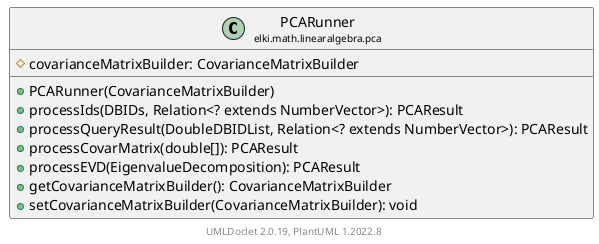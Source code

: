 @startuml
    remove .*\.(Instance|Par|Parameterizer|Factory)$
    set namespaceSeparator none
    hide empty fields
    hide empty methods

    class "<size:14>PCARunner\n<size:10>elki.math.linearalgebra.pca" as elki.math.linearalgebra.pca.PCARunner [[PCARunner.html]] {
        #covarianceMatrixBuilder: CovarianceMatrixBuilder
        +PCARunner(CovarianceMatrixBuilder)
        +processIds(DBIDs, Relation<? extends NumberVector>): PCAResult
        +processQueryResult(DoubleDBIDList, Relation<? extends NumberVector>): PCAResult
        +processCovarMatrix(double[]): PCAResult
        +processEVD(EigenvalueDecomposition): PCAResult
        +getCovarianceMatrixBuilder(): CovarianceMatrixBuilder
        +setCovarianceMatrixBuilder(CovarianceMatrixBuilder): void
    }
    class "<size:14>PCARunner.Par\n<size:10>elki.math.linearalgebra.pca" as elki.math.linearalgebra.pca.PCARunner.Par [[PCARunner.Par.html]]

    elki.math.linearalgebra.pca.PCARunner +-- elki.math.linearalgebra.pca.PCARunner.Par

    center footer UMLDoclet 2.0.19, PlantUML 1.2022.8
@enduml
